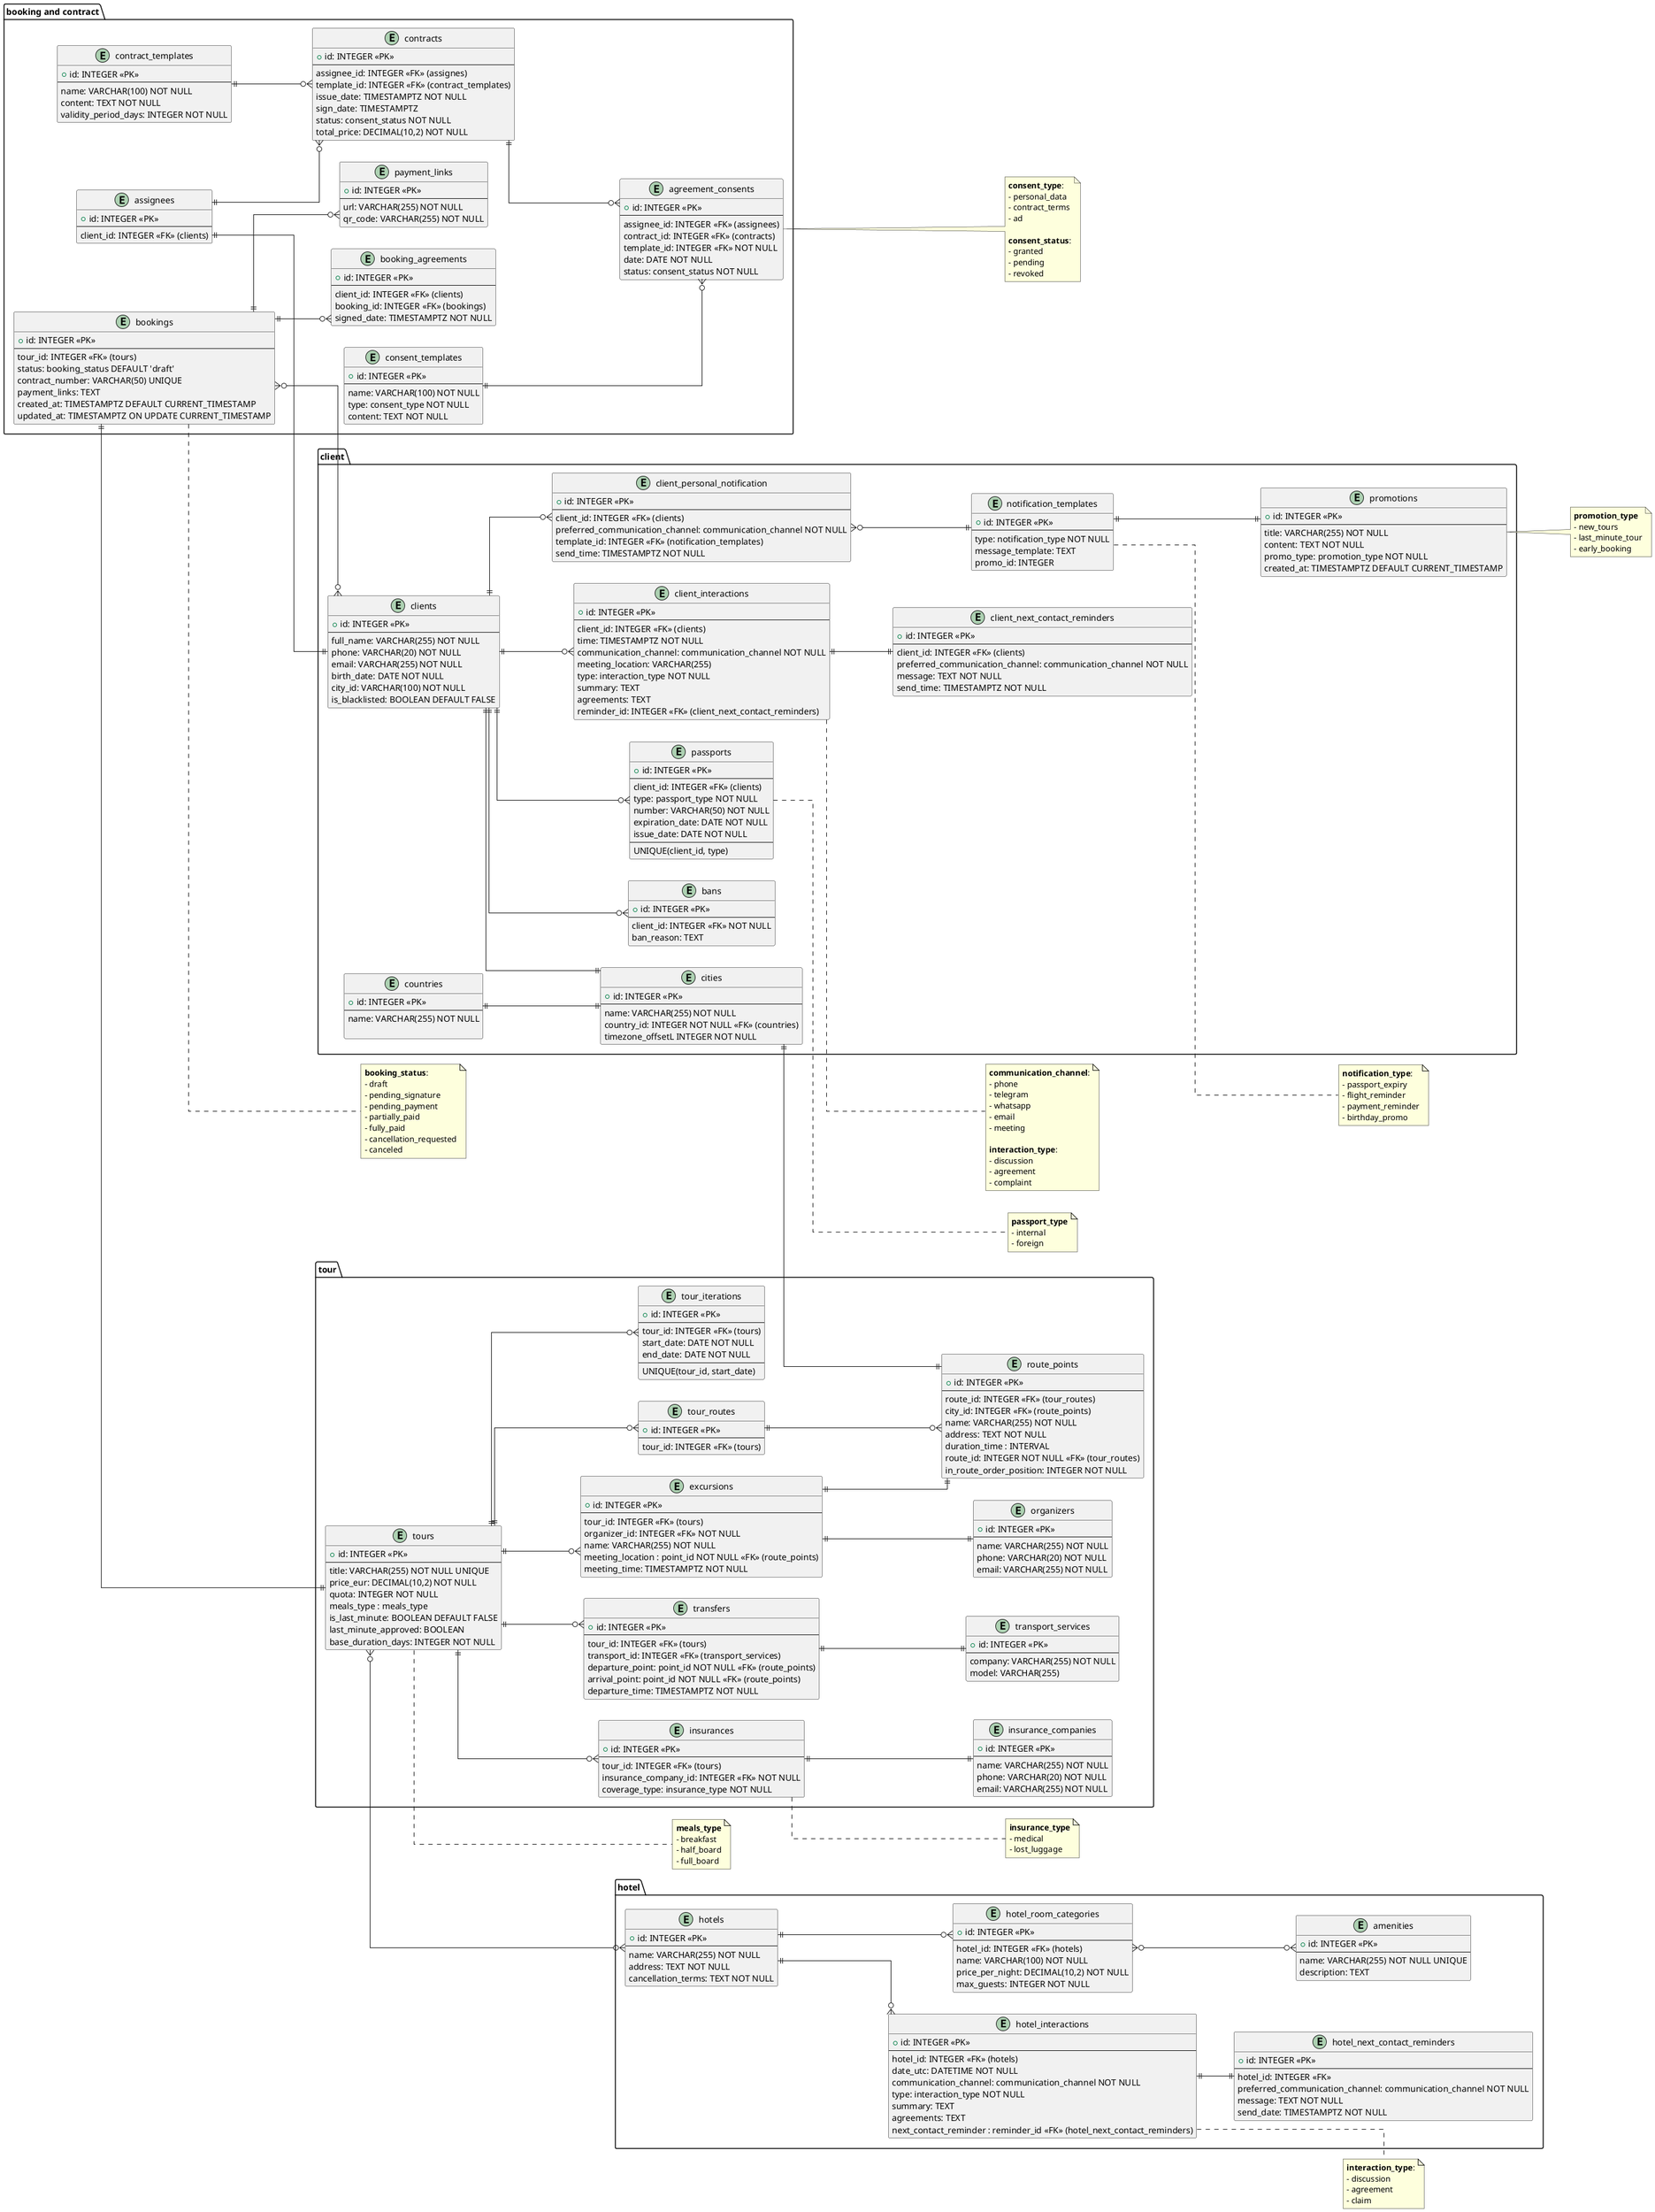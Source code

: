 @startuml trvael
skinparam Linetype ortho
left to right direction

package "client" {
  entity clients{
    + id: INTEGER <<PK>>
    --
    full_name: VARCHAR(255) NOT NULL
    phone: VARCHAR(20) NOT NULL
    email: VARCHAR(255) NOT NULL
    birth_date: DATE NOT NULL
    city_id: VARCHAR(100) NOT NULL
    is_blacklisted: BOOLEAN DEFAULT FALSE
  }

  entity bans {
    + id: INTEGER <<PK>>
    --
    client_id: INTEGER <<FK>> NOT NULL
    ban_reason: TEXT
  }

  entity countries {
    + id: INTEGER <<PK>>
    --
    name: VARCHAR(255) NOT NULL

  }

  entity cities {
    + id: INTEGER <<PK>>
    --
    name: VARCHAR(255) NOT NULL
    country_id: INTEGER NOT NULL <<FK>> (countries)
    timezone_offsetL INTEGER NOT NULL
  }

  entity passports{
    + id: INTEGER <<PK>>
    --
    client_id: INTEGER <<FK>> (clients)
    type: passport_type NOT NULL
    number: VARCHAR(50) NOT NULL
    expiration_date: DATE NOT NULL
    issue_date: DATE NOT NULL
    --
    UNIQUE(client_id, type)
  }

  entity client_interactions {
    + id: INTEGER <<PK>>
    --
    client_id: INTEGER <<FK>> (clients)
    time: TIMESTAMPTZ NOT NULL
    communication_channel: communication_channel NOT NULL
    meeting_location: VARCHAR(255)
    type: interaction_type NOT NULL
    summary: TEXT
    agreements: TEXT
    reminder_id: INTEGER <<FK>> (client_next_contact_reminders)
  }

  entity client_next_contact_reminders {
    + id: INTEGER <<PK>>
    --
    client_id: INTEGER <<FK>> (clients)
    preferred_communication_channel: communication_channel NOT NULL
    message: TEXT NOT NULL
    send_time: TIMESTAMPTZ NOT NULL
  }

  entity client_personal_notification {
    + id: INTEGER <<PK>>
    --
    client_id: INTEGER <<FK>> (clients)
    preferred_communication_channel: communication_channel NOT NULL
    template_id: INTEGER <<FK>> (notification_templates)
    send_time: TIMESTAMPTZ NOT NULL
  }

  entity notification_templates {
    + id: INTEGER <<PK>>
    --
    type: notification_type NOT NULL
    message_template: TEXT
    promo_id: INTEGER
  }

  entity promotions {
    + id: INTEGER <<PK>>
    --
    title: VARCHAR(255) NOT NULL
    content: TEXT NOT NULL
    promo_type: promotion_type NOT NULL
    created_at: TIMESTAMPTZ DEFAULT CURRENT_TIMESTAMP
  }
}

package "booking and contract" {
  entity bookings{
    + id: INTEGER <<PK>>
    --
    tour_id: INTEGER <<FK>> (tours)
    status: booking_status DEFAULT 'draft'
    contract_number: VARCHAR(50) UNIQUE
    payment_links: TEXT
    created_at: TIMESTAMPTZ DEFAULT CURRENT_TIMESTAMP
    updated_at: TIMESTAMPTZ ON UPDATE CURRENT_TIMESTAMP
  }

  entity booking_agreements {
    + id: INTEGER <<PK>>
    --
    client_id: INTEGER <<FK>> (clients)
    booking_id: INTEGER <<FK>> (bookings)
    signed_date: TIMESTAMPTZ NOT NULL
  }

  entity assignees {
    + id: INTEGER <<PK>>
    --
    client_id: INTEGER <<FK>> (clients)
  }

  entity contract_templates {
    + id: INTEGER <<PK>>
    --
    name: VARCHAR(100) NOT NULL
    content: TEXT NOT NULL
    validity_period_days: INTEGER NOT NULL
  }

  entity contracts {
    + id: INTEGER <<PK>>
    --
    assignee_id: INTEGER <<FK>> (assignes)
    template_id: INTEGER <<FK>> (contract_templates)
    issue_date: TIMESTAMPTZ NOT NULL
    sign_date: TIMESTAMPTZ
    status: consent_status NOT NULL
    total_price: DECIMAL(10,2) NOT NULL
  }

  entity agreement_consents {
    + id: INTEGER <<PK>>
    --
    assignee_id: INTEGER <<FK>> (assignees)
    contract_id: INTEGER <<FK>> (contracts)
    template_id: INTEGER <<FK>> NOT NULL
    date: DATE NOT NULL
    status: consent_status NOT NULL
  }

  entity consent_templates {
    + id: INTEGER <<PK>>
    --
    name: VARCHAR(100) NOT NULL
    type: consent_type NOT NULL
    content: TEXT NOT NULL
  }

  entity payment_links {
    + id: INTEGER <<PK>>
    --
    url: VARCHAR(255) NOT NULL
    qr_code: VARCHAR(255) NOT NULL
  }
}


package "tour" {
  entity tours{
    + id: INTEGER <<PK>>
    --
    title: VARCHAR(255) NOT NULL UNIQUE
    price_eur: DECIMAL(10,2) NOT NULL
    quota: INTEGER NOT NULL
    meals_type : meals_type
    is_last_minute: BOOLEAN DEFAULT FALSE
    last_minute_approved: BOOLEAN
    base_duration_days: INTEGER NOT NULL
  }

  ' Usually tours run several iterations during the year
  entity tour_iterations {
    + id: INTEGER <<PK>>
    --
    tour_id: INTEGER <<FK>> (tours)
    start_date: DATE NOT NULL
    end_date: DATE NOT NULL
    --
    UNIQUE(tour_id, start_date)
  }

  entity tour_routes {
    + id: INTEGER <<PK>>
    --
    tour_id: INTEGER <<FK>> (tours)
  }

  entity route_points {
    + id: INTEGER <<PK>>
    --
    route_id: INTEGER <<FK>> (tour_routes)
    city_id: INTEGER <<FK>> (route_points)
    name: VARCHAR(255) NOT NULL
    address: TEXT NOT NULL
    duration_time : INTERVAL
    route_id: INTEGER NOT NULL <<FK>> (tour_routes)
    in_route_order_position: INTEGER NOT NULL
  }

  entity transport_services {
    + id: INTEGER <<PK>>
    --
    company: VARCHAR(255) NOT NULL
    model: VARCHAR(255)
  }

  entity transfers {
    + id: INTEGER <<PK>>
    --
    tour_id: INTEGER <<FK>> (tours)
    transport_id: INTEGER <<FK>> (transport_services)
    departure_point: point_id NOT NULL <<FK>> (route_points)
    arrival_point: point_id NOT NULL <<FK>> (route_points)
    departure_time: TIMESTAMPTZ NOT NULL
  }

  entity organizers {
    + id: INTEGER <<PK>>
    --
    name: VARCHAR(255) NOT NULL
    phone: VARCHAR(20) NOT NULL
    email: VARCHAR(255) NOT NULL
  }

  entity excursions {
    + id: INTEGER <<PK>>
    --
    tour_id: INTEGER <<FK>> (tours)
    organizer_id: INTEGER <<FK>> NOT NULL
    name: VARCHAR(255) NOT NULL
    meeting_location : point_id NOT NULL <<FK>> (route_points)
    meeting_time: TIMESTAMPTZ NOT NULL
  }

  entity insurance_companies {
    + id: INTEGER <<PK>>
    --
    name: VARCHAR(255) NOT NULL
    phone: VARCHAR(20) NOT NULL
    email: VARCHAR(255) NOT NULL
  }

  entity insurances {
    + id: INTEGER <<PK>>
    --
    tour_id: INTEGER <<FK>> (tours)
    insurance_company_id: INTEGER <<FK>> NOT NULL
    coverage_type: insurance_type NOT NULL
  }
}


package "hotel" {
  entity hotel_room_categories {
    + id: INTEGER <<PK>>
    --
    hotel_id: INTEGER <<FK>> (hotels)
    name: VARCHAR(100) NOT NULL
    price_per_night: DECIMAL(10,2) NOT NULL
    max_guests: INTEGER NOT NULL
  }

  entity amenities {
    + id: INTEGER <<PK>>
    --
    name: VARCHAR(255) NOT NULL UNIQUE
    description: TEXT
  }

  entity hotels {
    + id: INTEGER <<PK>>
    --
    name: VARCHAR(255) NOT NULL
    address: TEXT NOT NULL
    cancellation_terms: TEXT NOT NULL
  }

  entity hotel_interactions {
    + id: INTEGER <<PK>>
    --
    hotel_id: INTEGER <<FK>> (hotels)
    date_utc: DATETIME NOT NULL
    communication_channel: communication_channel NOT NULL
    type: interaction_type NOT NULL
    summary: TEXT
    agreements: TEXT
    next_contact_reminder : reminder_id <<FK>> (hotel_next_contact_reminders)
  }

  entity hotel_next_contact_reminders {
    + id: INTEGER <<PK>>
    --
    hotel_id: INTEGER <<FK>>
    preferred_communication_channel: communication_channel NOT NULL
    message: TEXT NOT NULL
    send_date: TIMESTAMPTZ NOT NULL
  }
}

' ENUM Definitions

note right of client_interactions
  **communication_channel**:
  - phone
  - telegram
  - whatsapp
  - email
  - meeting

  **interaction_type**:
  - discussion
  - agreement
  - complaint
end note

note right of promotions
  **promotion_type**
  - new_tours
  - last_minute_tour
  - early_booking
end note

note right of bookings
  **booking_status**:
  - draft
  - pending_signature
  - pending_payment
  - partially_paid
  - fully_paid
  - cancellation_requested
  - canceled
end note

note right of agreement_consents
  **consent_type**:
  - personal_data
  - contract_terms
  - ad

  **consent_status**:
  - granted
  - pending
  - revoked
end note

note right of hotel_interactions
  **interaction_type**:
  - discussion
  - agreement
  - claim
end note

note right of tours
  **meals_type**
  - breakfast
  - half_board
  - full_board
end note

note right of notification_templates
  **notification_type**:
  - passport_expiry
  - flight_reminder
  - payment_reminder
  - birthday_promo
end note

note right of insurances
  **insurance_type**
  - medical
  - lost_luggage
end note

note right of passports
  **passport_type**
  - internal
  - foreign
end note



' Relationships

clients||--o{ passports
clients||--|| cities
clients||--o{ client_interactions
clients }o--o{ bookings
clients ||--o{ bans
client_interactions ||--|| client_next_contact_reminders
client_personal_notification }o--|| notification_templates
clients||--o{ client_personal_notification
notification_templates ||--|| promotions

countries||--||cities

bookings||--|| tours
route_points||--||cities
tours||--o{ tour_routes
tours||--o{ tour_iterations
tour_routes ||--o{ route_points
tours||--o{ transfers
tours||--o{ excursions
tours||--o{ insurances
tours}o--o{ hotels
excursions ||--|| route_points
excursions ||--|| organizers
transfers ||--|| transport_services
insurances ||--|| insurance_companies

hotels ||--o{ hotel_interactions
hotel_interactions ||--|| hotel_next_contact_reminders
hotels ||--o{ hotel_room_categories
hotel_room_categories }o--o{ amenities

bookings||--o{ booking_agreements
assignees ||--o{ contracts
assignees ||--|| clients
contract_templates ||--o{ contracts
contracts ||--o{ agreement_consents
consent_templates ||--o{ agreement_consents
bookings||--o{ payment_links

@enduml